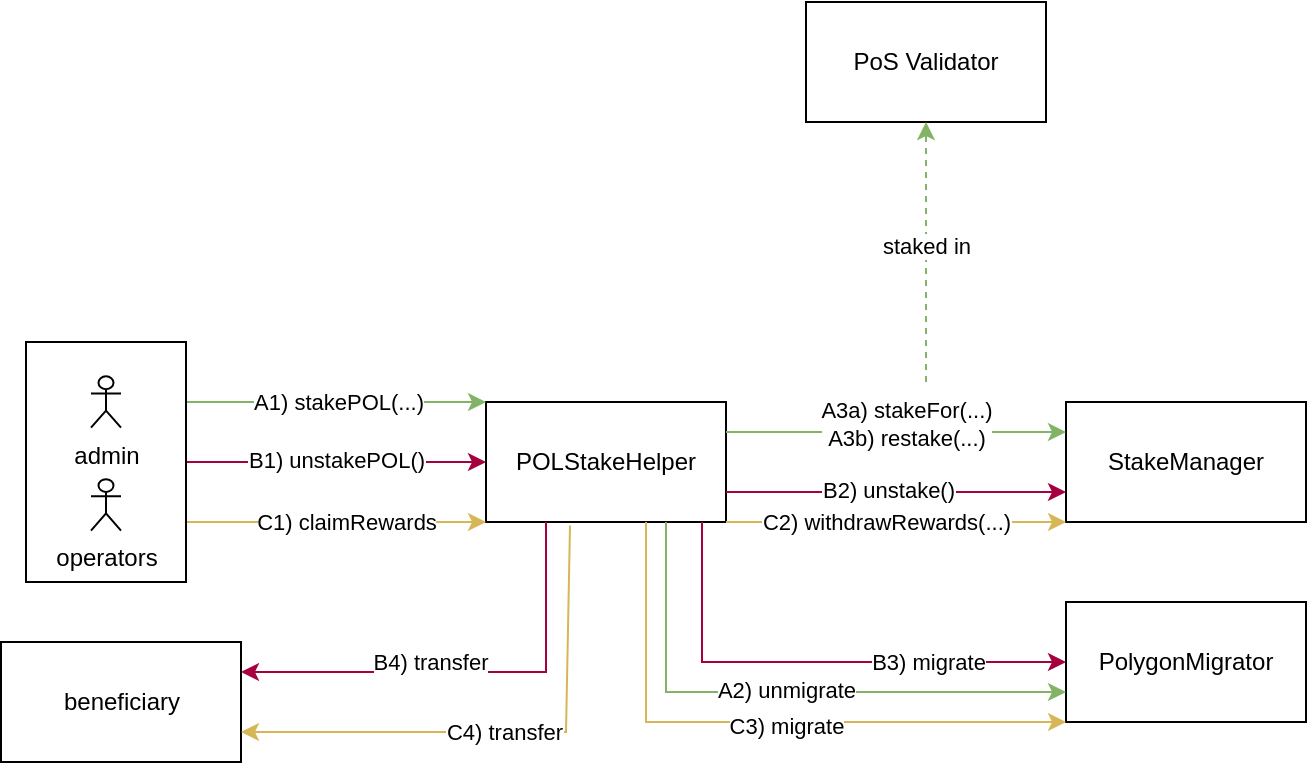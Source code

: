 <mxfile version="22.1.3" type="device">
  <diagram name="Page-1" id="rT2BB-QoC-9IqNCzQA4k">
    <mxGraphModel dx="1052" dy="553" grid="1" gridSize="10" guides="1" tooltips="1" connect="1" arrows="1" fold="1" page="1" pageScale="1" pageWidth="850" pageHeight="1100" math="0" shadow="0">
      <root>
        <mxCell id="0" />
        <mxCell id="1" parent="0" />
        <mxCell id="mXRVFixkfx6UWUacoCc8-7" value="POLStakeHelper" style="rounded=0;whiteSpace=wrap;html=1;" parent="1" vertex="1">
          <mxGeometry x="310" y="650" width="120" height="60" as="geometry" />
        </mxCell>
        <mxCell id="mXRVFixkfx6UWUacoCc8-8" value="" style="endArrow=classic;html=1;rounded=0;exitX=1;exitY=0.25;exitDx=0;exitDy=0;entryX=0;entryY=0;entryDx=0;entryDy=0;fillColor=#d5e8d4;strokeColor=#82b366;" parent="1" source="qERTJkh5CX_N9neqT0vc-34" target="mXRVFixkfx6UWUacoCc8-7" edge="1">
          <mxGeometry width="50" height="50" relative="1" as="geometry">
            <mxPoint x="160" y="650" as="sourcePoint" />
            <mxPoint x="220" y="630" as="targetPoint" />
          </mxGeometry>
        </mxCell>
        <mxCell id="mXRVFixkfx6UWUacoCc8-9" value="A1) stakePOL(...)" style="edgeLabel;html=1;align=center;verticalAlign=middle;resizable=0;points=[];" parent="mXRVFixkfx6UWUacoCc8-8" vertex="1" connectable="0">
          <mxGeometry x="-0.229" y="-2" relative="1" as="geometry">
            <mxPoint x="18" y="-2" as="offset" />
          </mxGeometry>
        </mxCell>
        <mxCell id="mXRVFixkfx6UWUacoCc8-10" value="StakeManager" style="rounded=0;whiteSpace=wrap;html=1;" parent="1" vertex="1">
          <mxGeometry x="600" y="650" width="120" height="60" as="geometry" />
        </mxCell>
        <mxCell id="mXRVFixkfx6UWUacoCc8-11" value="" style="endArrow=classic;html=1;rounded=0;exitX=1;exitY=0.25;exitDx=0;exitDy=0;entryX=0;entryY=0.25;entryDx=0;entryDy=0;fillColor=#d5e8d4;strokeColor=#82b366;" parent="1" source="mXRVFixkfx6UWUacoCc8-7" target="mXRVFixkfx6UWUacoCc8-10" edge="1">
          <mxGeometry width="50" height="50" relative="1" as="geometry">
            <mxPoint x="440" y="680" as="sourcePoint" />
            <mxPoint x="490" y="630" as="targetPoint" />
          </mxGeometry>
        </mxCell>
        <mxCell id="mXRVFixkfx6UWUacoCc8-12" value="A3a) stakeFor(...)&lt;br&gt;A3b) restake(...)" style="edgeLabel;html=1;align=center;verticalAlign=middle;resizable=0;points=[];" parent="mXRVFixkfx6UWUacoCc8-11" vertex="1" connectable="0">
          <mxGeometry x="-0.257" y="1" relative="1" as="geometry">
            <mxPoint x="27" y="-3" as="offset" />
          </mxGeometry>
        </mxCell>
        <mxCell id="mXRVFixkfx6UWUacoCc8-15" value="PoS Validator" style="rounded=0;whiteSpace=wrap;html=1;" parent="1" vertex="1">
          <mxGeometry x="470" y="450" width="120" height="60" as="geometry" />
        </mxCell>
        <mxCell id="qERTJkh5CX_N9neqT0vc-2" value="" style="endArrow=classic;html=1;rounded=0;dashed=1;entryX=0.5;entryY=1;entryDx=0;entryDy=0;fillColor=#d5e8d4;strokeColor=#82b366;" edge="1" parent="1" target="mXRVFixkfx6UWUacoCc8-15">
          <mxGeometry width="50" height="50" relative="1" as="geometry">
            <mxPoint x="530" y="640" as="sourcePoint" />
            <mxPoint x="710" y="520" as="targetPoint" />
            <Array as="points">
              <mxPoint x="530" y="570" />
            </Array>
          </mxGeometry>
        </mxCell>
        <mxCell id="qERTJkh5CX_N9neqT0vc-3" value="staked in" style="edgeLabel;html=1;align=center;verticalAlign=middle;resizable=0;points=[];" vertex="1" connectable="0" parent="qERTJkh5CX_N9neqT0vc-2">
          <mxGeometry x="-0.598" y="2" relative="1" as="geometry">
            <mxPoint x="2" y="-42" as="offset" />
          </mxGeometry>
        </mxCell>
        <mxCell id="qERTJkh5CX_N9neqT0vc-9" value="" style="endArrow=classic;html=1;rounded=0;entryX=0;entryY=0.5;entryDx=0;entryDy=0;fillColor=#d80073;strokeColor=#A50040;" edge="1" parent="1" source="qERTJkh5CX_N9neqT0vc-34" target="mXRVFixkfx6UWUacoCc8-7">
          <mxGeometry width="50" height="50" relative="1" as="geometry">
            <mxPoint x="160" y="680" as="sourcePoint" />
            <mxPoint x="270" y="690" as="targetPoint" />
          </mxGeometry>
        </mxCell>
        <mxCell id="qERTJkh5CX_N9neqT0vc-10" value="B1) unstakePOL()" style="edgeLabel;html=1;align=center;verticalAlign=middle;resizable=0;points=[];" vertex="1" connectable="0" parent="qERTJkh5CX_N9neqT0vc-9">
          <mxGeometry x="-0.355" y="1" relative="1" as="geometry">
            <mxPoint x="26" as="offset" />
          </mxGeometry>
        </mxCell>
        <mxCell id="qERTJkh5CX_N9neqT0vc-11" value="" style="endArrow=classic;html=1;rounded=0;exitX=1;exitY=0.75;exitDx=0;exitDy=0;entryX=0;entryY=0.75;entryDx=0;entryDy=0;fillColor=#d80073;strokeColor=#A50040;" edge="1" parent="1" source="mXRVFixkfx6UWUacoCc8-7" target="mXRVFixkfx6UWUacoCc8-10">
          <mxGeometry width="50" height="50" relative="1" as="geometry">
            <mxPoint x="510" y="730" as="sourcePoint" />
            <mxPoint x="560" y="680" as="targetPoint" />
          </mxGeometry>
        </mxCell>
        <mxCell id="qERTJkh5CX_N9neqT0vc-12" value="B2) unstake()" style="edgeLabel;html=1;align=center;verticalAlign=middle;resizable=0;points=[];" vertex="1" connectable="0" parent="qERTJkh5CX_N9neqT0vc-11">
          <mxGeometry x="-0.407" y="4" relative="1" as="geometry">
            <mxPoint x="30" y="3" as="offset" />
          </mxGeometry>
        </mxCell>
        <mxCell id="qERTJkh5CX_N9neqT0vc-13" value="PolygonMigrator" style="rounded=0;whiteSpace=wrap;html=1;" vertex="1" parent="1">
          <mxGeometry x="600" y="750" width="120" height="60" as="geometry" />
        </mxCell>
        <mxCell id="qERTJkh5CX_N9neqT0vc-14" value="" style="endArrow=classic;html=1;rounded=0;exitX=0.75;exitY=1;exitDx=0;exitDy=0;entryX=0;entryY=0.75;entryDx=0;entryDy=0;fillColor=#d5e8d4;strokeColor=#82b366;" edge="1" parent="1" source="mXRVFixkfx6UWUacoCc8-7" target="qERTJkh5CX_N9neqT0vc-13">
          <mxGeometry width="50" height="50" relative="1" as="geometry">
            <mxPoint x="360" y="770" as="sourcePoint" />
            <mxPoint x="410" y="720" as="targetPoint" />
            <Array as="points">
              <mxPoint x="400" y="795" />
            </Array>
          </mxGeometry>
        </mxCell>
        <mxCell id="qERTJkh5CX_N9neqT0vc-15" value="A2) unmigrate" style="edgeLabel;html=1;align=center;verticalAlign=middle;resizable=0;points=[];" vertex="1" connectable="0" parent="qERTJkh5CX_N9neqT0vc-14">
          <mxGeometry x="-0.327" relative="1" as="geometry">
            <mxPoint x="49" y="-1" as="offset" />
          </mxGeometry>
        </mxCell>
        <mxCell id="qERTJkh5CX_N9neqT0vc-19" value="" style="endArrow=classic;html=1;rounded=0;entryX=0;entryY=0.5;entryDx=0;entryDy=0;fillColor=#d80073;strokeColor=#A50040;" edge="1" parent="1" target="qERTJkh5CX_N9neqT0vc-13">
          <mxGeometry width="50" height="50" relative="1" as="geometry">
            <mxPoint x="418" y="710" as="sourcePoint" />
            <mxPoint x="600" y="770" as="targetPoint" />
            <Array as="points">
              <mxPoint x="418" y="780" />
            </Array>
          </mxGeometry>
        </mxCell>
        <mxCell id="qERTJkh5CX_N9neqT0vc-20" value="B3) migrate" style="edgeLabel;html=1;align=center;verticalAlign=middle;resizable=0;points=[];" vertex="1" connectable="0" parent="qERTJkh5CX_N9neqT0vc-19">
          <mxGeometry x="-0.418" y="-2" relative="1" as="geometry">
            <mxPoint x="109" y="-2" as="offset" />
          </mxGeometry>
        </mxCell>
        <mxCell id="qERTJkh5CX_N9neqT0vc-21" value="" style="endArrow=classic;html=1;rounded=0;exitX=0.25;exitY=1;exitDx=0;exitDy=0;entryX=1;entryY=0.25;entryDx=0;entryDy=0;fillColor=#d80073;strokeColor=#A50040;" edge="1" parent="1" source="mXRVFixkfx6UWUacoCc8-7" target="qERTJkh5CX_N9neqT0vc-25">
          <mxGeometry width="50" height="50" relative="1" as="geometry">
            <mxPoint x="330" y="700" as="sourcePoint" />
            <mxPoint x="190" y="810" as="targetPoint" />
            <Array as="points">
              <mxPoint x="340" y="785" />
            </Array>
          </mxGeometry>
        </mxCell>
        <mxCell id="qERTJkh5CX_N9neqT0vc-22" value="B4) transfer" style="edgeLabel;html=1;align=center;verticalAlign=middle;resizable=0;points=[];" vertex="1" connectable="0" parent="qERTJkh5CX_N9neqT0vc-21">
          <mxGeometry x="0.384" y="1" relative="1" as="geometry">
            <mxPoint x="24" y="-6" as="offset" />
          </mxGeometry>
        </mxCell>
        <mxCell id="qERTJkh5CX_N9neqT0vc-25" value="beneficiary" style="rounded=0;whiteSpace=wrap;html=1;" vertex="1" parent="1">
          <mxGeometry x="67.5" y="770" width="120" height="60" as="geometry" />
        </mxCell>
        <mxCell id="qERTJkh5CX_N9neqT0vc-26" value="" style="curved=1;endArrow=classic;html=1;rounded=0;entryX=0;entryY=1;entryDx=0;entryDy=0;fillColor=#fff2cc;gradientColor=#ffd966;strokeColor=#d6b656;exitX=1;exitY=0.75;exitDx=0;exitDy=0;" edge="1" parent="1" source="qERTJkh5CX_N9neqT0vc-34" target="mXRVFixkfx6UWUacoCc8-7">
          <mxGeometry width="50" height="50" relative="1" as="geometry">
            <mxPoint x="160" y="710" as="sourcePoint" />
            <mxPoint x="170" y="710" as="targetPoint" />
          </mxGeometry>
        </mxCell>
        <mxCell id="qERTJkh5CX_N9neqT0vc-27" value="C1) claimRewards" style="edgeLabel;html=1;align=center;verticalAlign=middle;resizable=0;points=[];" vertex="1" connectable="0" parent="qERTJkh5CX_N9neqT0vc-26">
          <mxGeometry x="-0.037" relative="1" as="geometry">
            <mxPoint x="8" as="offset" />
          </mxGeometry>
        </mxCell>
        <mxCell id="qERTJkh5CX_N9neqT0vc-28" value="" style="endArrow=classic;html=1;rounded=0;exitX=1;exitY=1;exitDx=0;exitDy=0;entryX=0;entryY=1;entryDx=0;entryDy=0;fillColor=#fff2cc;gradientColor=#ffd966;strokeColor=#d6b656;" edge="1" parent="1" source="mXRVFixkfx6UWUacoCc8-7" target="mXRVFixkfx6UWUacoCc8-10">
          <mxGeometry width="50" height="50" relative="1" as="geometry">
            <mxPoint x="500" y="760" as="sourcePoint" />
            <mxPoint x="550" y="710" as="targetPoint" />
          </mxGeometry>
        </mxCell>
        <mxCell id="qERTJkh5CX_N9neqT0vc-29" value="C2) withdrawRewards(...)" style="edgeLabel;html=1;align=center;verticalAlign=middle;resizable=0;points=[];" vertex="1" connectable="0" parent="qERTJkh5CX_N9neqT0vc-28">
          <mxGeometry x="-0.233" y="3" relative="1" as="geometry">
            <mxPoint x="15" y="3" as="offset" />
          </mxGeometry>
        </mxCell>
        <mxCell id="qERTJkh5CX_N9neqT0vc-30" value="" style="endArrow=classic;html=1;rounded=0;entryX=0;entryY=1;entryDx=0;entryDy=0;fillColor=#fff2cc;gradientColor=#ffd966;strokeColor=#d6b656;" edge="1" parent="1" target="qERTJkh5CX_N9neqT0vc-13">
          <mxGeometry width="50" height="50" relative="1" as="geometry">
            <mxPoint x="390" y="710" as="sourcePoint" />
            <mxPoint x="420" y="830" as="targetPoint" />
            <Array as="points">
              <mxPoint x="390" y="810" />
            </Array>
          </mxGeometry>
        </mxCell>
        <mxCell id="qERTJkh5CX_N9neqT0vc-31" value="C3) migrate" style="edgeLabel;html=1;align=center;verticalAlign=middle;resizable=0;points=[];" vertex="1" connectable="0" parent="qERTJkh5CX_N9neqT0vc-30">
          <mxGeometry x="0.092" y="-2" relative="1" as="geometry">
            <mxPoint as="offset" />
          </mxGeometry>
        </mxCell>
        <mxCell id="qERTJkh5CX_N9neqT0vc-32" value="" style="endArrow=classic;html=1;rounded=0;entryX=1;entryY=0.75;entryDx=0;entryDy=0;exitX=0.35;exitY=1.03;exitDx=0;exitDy=0;exitPerimeter=0;fillColor=#fff2cc;gradientColor=#ffd966;strokeColor=#d6b656;" edge="1" parent="1" source="mXRVFixkfx6UWUacoCc8-7" target="qERTJkh5CX_N9neqT0vc-25">
          <mxGeometry width="50" height="50" relative="1" as="geometry">
            <mxPoint x="160" y="870" as="sourcePoint" />
            <mxPoint x="210" y="820" as="targetPoint" />
            <Array as="points">
              <mxPoint x="350" y="815" />
            </Array>
          </mxGeometry>
        </mxCell>
        <mxCell id="qERTJkh5CX_N9neqT0vc-33" value="C4) transfer" style="edgeLabel;html=1;align=center;verticalAlign=middle;resizable=0;points=[];" vertex="1" connectable="0" parent="qERTJkh5CX_N9neqT0vc-32">
          <mxGeometry x="0.009" relative="1" as="geometry">
            <mxPoint as="offset" />
          </mxGeometry>
        </mxCell>
        <mxCell id="qERTJkh5CX_N9neqT0vc-35" value="" style="group" vertex="1" connectable="0" parent="1">
          <mxGeometry x="80" y="620" width="80" height="120" as="geometry" />
        </mxCell>
        <mxCell id="qERTJkh5CX_N9neqT0vc-34" value="" style="rounded=0;whiteSpace=wrap;html=1;" vertex="1" parent="qERTJkh5CX_N9neqT0vc-35">
          <mxGeometry width="80" height="120" as="geometry" />
        </mxCell>
        <mxCell id="qERTJkh5CX_N9neqT0vc-16" value="admin" style="shape=umlActor;verticalLabelPosition=bottom;verticalAlign=top;html=1;outlineConnect=0;" vertex="1" parent="qERTJkh5CX_N9neqT0vc-35">
          <mxGeometry x="32.5" y="17.143" width="15" height="25.714" as="geometry" />
        </mxCell>
        <mxCell id="qERTJkh5CX_N9neqT0vc-17" value="operators" style="shape=umlActor;verticalLabelPosition=bottom;verticalAlign=top;html=1;outlineConnect=0;" vertex="1" parent="qERTJkh5CX_N9neqT0vc-35">
          <mxGeometry x="32.5" y="68.571" width="15" height="25.714" as="geometry" />
        </mxCell>
      </root>
    </mxGraphModel>
  </diagram>
</mxfile>
